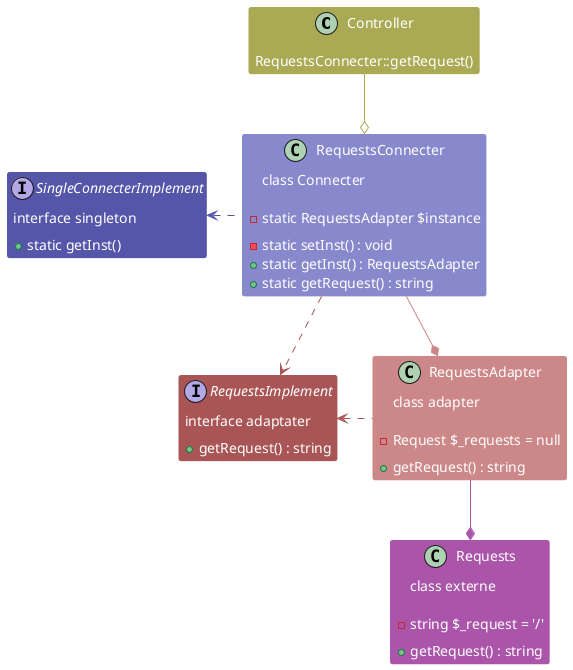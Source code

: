 @startuml

class Controller #AA5;line:AA5;text:white {
    RequestsConnecter::getRequest()
}

interface SingleConnecterImplement #55A;line:55A;text:white {
    interface singleton

    +static getInst()
}

class RequestsConnecter #88C;line:88C;text:white {
    class Connecter

    -static RequestsAdapter $instance
    -static setInst() : void
    +static getInst() : RequestsAdapter
    +static getRequest() : string
}
SingleConnecterImplement <. RequestsConnecter #line:55A;
Controller ==o RequestsConnecter #line:AA5;

interface RequestsImplement #A55;line:A55;text:white {
    interface adaptater

    +getRequest() : string
}
RequestsConnecter ..> RequestsImplement #line:A55;

class RequestsAdapter #C88;line:C88;text:white {
    class adapter

    -Request $_requests = null
    +getRequest() : string
}
RequestsImplement <. RequestsAdapter #line:A55;
RequestsConnecter ==* RequestsAdapter #line:C88;

class Requests #A5A;line:A5A;text:white {
    class externe

    -string $_request = '/'
    +getRequest() : string
}
RequestsAdapter ==* Requests #line:A5A;

@enduml

